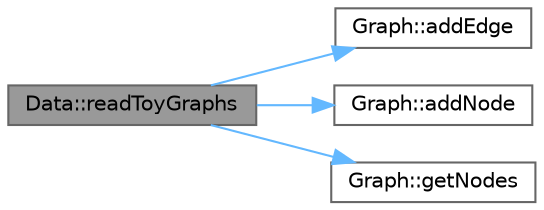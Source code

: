 digraph "Data::readToyGraphs"
{
 // LATEX_PDF_SIZE
  bgcolor="transparent";
  edge [fontname=Helvetica,fontsize=10,labelfontname=Helvetica,labelfontsize=10];
  node [fontname=Helvetica,fontsize=10,shape=box,height=0.2,width=0.4];
  rankdir="LR";
  Node1 [label="Data::readToyGraphs",height=0.2,width=0.4,color="gray40", fillcolor="grey60", style="filled", fontcolor="black",tooltip=" "];
  Node1 -> Node2 [color="steelblue1",style="solid"];
  Node2 [label="Graph::addEdge",height=0.2,width=0.4,color="grey40", fillcolor="white", style="filled",URL="$class_graph.html#ac6528d4b2fbf4d4be51d71174ba4a962",tooltip=" "];
  Node1 -> Node3 [color="steelblue1",style="solid"];
  Node3 [label="Graph::addNode",height=0.2,width=0.4,color="grey40", fillcolor="white", style="filled",URL="$class_graph.html#a121c271a2ab9570d77b17be8a032c8a0",tooltip=" "];
  Node1 -> Node4 [color="steelblue1",style="solid"];
  Node4 [label="Graph::getNodes",height=0.2,width=0.4,color="grey40", fillcolor="white", style="filled",URL="$class_graph.html#a4e09ba677d50defaab9a4157c11c8a82",tooltip=" "];
}
